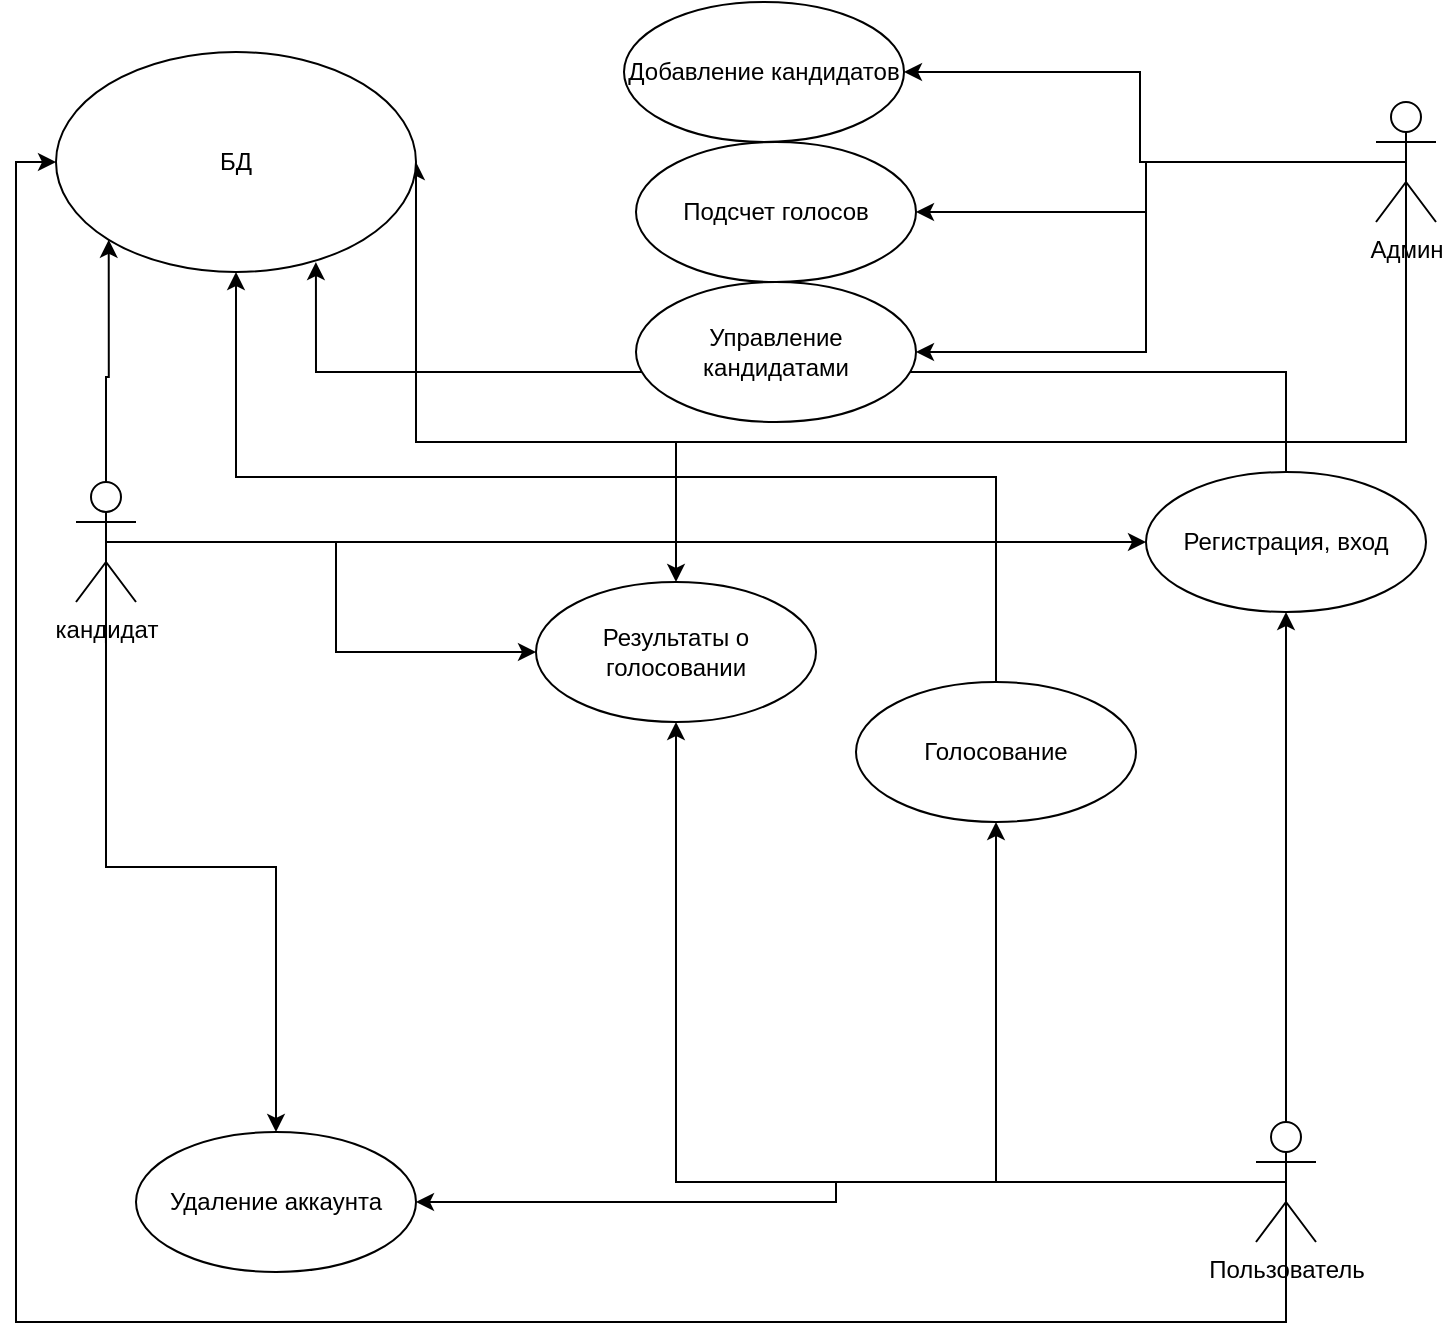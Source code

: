 <mxfile version="20.8.22" type="device"><diagram name="Страница 1" id="z6jX_Vixfe4Iii9QIiwR"><mxGraphModel dx="1434" dy="796" grid="1" gridSize="10" guides="1" tooltips="1" connect="1" arrows="1" fold="1" page="1" pageScale="1" pageWidth="827" pageHeight="1169" math="0" shadow="0"><root><mxCell id="0"/><mxCell id="1" parent="0"/><mxCell id="6N7cQ9IhSDvNyA4BJ_3D-23" style="edgeStyle=orthogonalEdgeStyle;rounded=0;orthogonalLoop=1;jettySize=auto;html=1;exitX=0.5;exitY=0.5;exitDx=0;exitDy=0;exitPerimeter=0;entryX=1;entryY=0.5;entryDx=0;entryDy=0;" edge="1" parent="1" source="6N7cQ9IhSDvNyA4BJ_3D-1" target="6N7cQ9IhSDvNyA4BJ_3D-10"><mxGeometry relative="1" as="geometry"/></mxCell><mxCell id="6N7cQ9IhSDvNyA4BJ_3D-24" style="edgeStyle=orthogonalEdgeStyle;rounded=0;orthogonalLoop=1;jettySize=auto;html=1;exitX=0.5;exitY=0.5;exitDx=0;exitDy=0;exitPerimeter=0;" edge="1" parent="1" source="6N7cQ9IhSDvNyA4BJ_3D-1" target="6N7cQ9IhSDvNyA4BJ_3D-13"><mxGeometry relative="1" as="geometry"/></mxCell><mxCell id="6N7cQ9IhSDvNyA4BJ_3D-26" style="edgeStyle=orthogonalEdgeStyle;rounded=0;orthogonalLoop=1;jettySize=auto;html=1;exitX=0.5;exitY=0.5;exitDx=0;exitDy=0;exitPerimeter=0;entryX=1;entryY=0.5;entryDx=0;entryDy=0;" edge="1" parent="1" source="6N7cQ9IhSDvNyA4BJ_3D-1" target="6N7cQ9IhSDvNyA4BJ_3D-25"><mxGeometry relative="1" as="geometry"/></mxCell><mxCell id="6N7cQ9IhSDvNyA4BJ_3D-27" style="edgeStyle=orthogonalEdgeStyle;rounded=0;orthogonalLoop=1;jettySize=auto;html=1;exitX=0.5;exitY=0.5;exitDx=0;exitDy=0;exitPerimeter=0;" edge="1" parent="1" source="6N7cQ9IhSDvNyA4BJ_3D-1" target="6N7cQ9IhSDvNyA4BJ_3D-14"><mxGeometry relative="1" as="geometry"><Array as="points"><mxPoint x="735" y="220"/><mxPoint x="370" y="220"/></Array></mxGeometry></mxCell><mxCell id="6N7cQ9IhSDvNyA4BJ_3D-32" style="edgeStyle=orthogonalEdgeStyle;rounded=0;orthogonalLoop=1;jettySize=auto;html=1;exitX=0.5;exitY=0.5;exitDx=0;exitDy=0;exitPerimeter=0;entryX=1;entryY=0.5;entryDx=0;entryDy=0;" edge="1" parent="1" source="6N7cQ9IhSDvNyA4BJ_3D-1" target="6N7cQ9IhSDvNyA4BJ_3D-31"><mxGeometry relative="1" as="geometry"><Array as="points"><mxPoint x="735" y="220"/><mxPoint x="240" y="220"/></Array></mxGeometry></mxCell><mxCell id="6N7cQ9IhSDvNyA4BJ_3D-1" value="Админ&lt;br&gt;" style="shape=umlActor;verticalLabelPosition=bottom;verticalAlign=top;html=1;" vertex="1" parent="1"><mxGeometry x="720" y="50" width="30" height="60" as="geometry"/></mxCell><mxCell id="6N7cQ9IhSDvNyA4BJ_3D-15" style="edgeStyle=orthogonalEdgeStyle;rounded=0;orthogonalLoop=1;jettySize=auto;html=1;exitX=0.5;exitY=0.5;exitDx=0;exitDy=0;exitPerimeter=0;" edge="1" parent="1" source="6N7cQ9IhSDvNyA4BJ_3D-2" target="6N7cQ9IhSDvNyA4BJ_3D-12"><mxGeometry relative="1" as="geometry"/></mxCell><mxCell id="6N7cQ9IhSDvNyA4BJ_3D-18" style="edgeStyle=orthogonalEdgeStyle;rounded=0;orthogonalLoop=1;jettySize=auto;html=1;exitX=0.5;exitY=0.5;exitDx=0;exitDy=0;exitPerimeter=0;entryX=0.5;entryY=1;entryDx=0;entryDy=0;" edge="1" parent="1" source="6N7cQ9IhSDvNyA4BJ_3D-2" target="6N7cQ9IhSDvNyA4BJ_3D-11"><mxGeometry relative="1" as="geometry"/></mxCell><mxCell id="6N7cQ9IhSDvNyA4BJ_3D-19" style="edgeStyle=orthogonalEdgeStyle;rounded=0;orthogonalLoop=1;jettySize=auto;html=1;exitX=0.5;exitY=0.5;exitDx=0;exitDy=0;exitPerimeter=0;entryX=0.5;entryY=1;entryDx=0;entryDy=0;" edge="1" parent="1" source="6N7cQ9IhSDvNyA4BJ_3D-2" target="6N7cQ9IhSDvNyA4BJ_3D-14"><mxGeometry relative="1" as="geometry"/></mxCell><mxCell id="6N7cQ9IhSDvNyA4BJ_3D-30" style="edgeStyle=orthogonalEdgeStyle;rounded=0;orthogonalLoop=1;jettySize=auto;html=1;exitX=0.5;exitY=0.5;exitDx=0;exitDy=0;exitPerimeter=0;" edge="1" parent="1" source="6N7cQ9IhSDvNyA4BJ_3D-2" target="6N7cQ9IhSDvNyA4BJ_3D-29"><mxGeometry relative="1" as="geometry"/></mxCell><mxCell id="6N7cQ9IhSDvNyA4BJ_3D-37" style="edgeStyle=orthogonalEdgeStyle;rounded=0;orthogonalLoop=1;jettySize=auto;html=1;exitX=0.5;exitY=0.5;exitDx=0;exitDy=0;exitPerimeter=0;entryX=0;entryY=0.5;entryDx=0;entryDy=0;" edge="1" parent="1" source="6N7cQ9IhSDvNyA4BJ_3D-2" target="6N7cQ9IhSDvNyA4BJ_3D-31"><mxGeometry relative="1" as="geometry"><Array as="points"><mxPoint x="675" y="660"/><mxPoint x="40" y="660"/><mxPoint x="40" y="80"/></Array></mxGeometry></mxCell><mxCell id="6N7cQ9IhSDvNyA4BJ_3D-2" value="Пользователь" style="shape=umlActor;verticalLabelPosition=bottom;verticalAlign=top;html=1;" vertex="1" parent="1"><mxGeometry x="660" y="560" width="30" height="60" as="geometry"/></mxCell><mxCell id="6N7cQ9IhSDvNyA4BJ_3D-20" style="edgeStyle=orthogonalEdgeStyle;rounded=0;orthogonalLoop=1;jettySize=auto;html=1;exitX=0.5;exitY=0.5;exitDx=0;exitDy=0;exitPerimeter=0;entryX=0;entryY=0.5;entryDx=0;entryDy=0;" edge="1" parent="1" source="6N7cQ9IhSDvNyA4BJ_3D-7" target="6N7cQ9IhSDvNyA4BJ_3D-11"><mxGeometry relative="1" as="geometry"/></mxCell><mxCell id="6N7cQ9IhSDvNyA4BJ_3D-22" style="edgeStyle=orthogonalEdgeStyle;rounded=0;orthogonalLoop=1;jettySize=auto;html=1;exitX=0.5;exitY=0.5;exitDx=0;exitDy=0;exitPerimeter=0;entryX=0;entryY=0.5;entryDx=0;entryDy=0;" edge="1" parent="1" source="6N7cQ9IhSDvNyA4BJ_3D-7" target="6N7cQ9IhSDvNyA4BJ_3D-14"><mxGeometry relative="1" as="geometry"/></mxCell><mxCell id="6N7cQ9IhSDvNyA4BJ_3D-28" style="edgeStyle=orthogonalEdgeStyle;rounded=0;orthogonalLoop=1;jettySize=auto;html=1;exitX=0.5;exitY=0.5;exitDx=0;exitDy=0;exitPerimeter=0;" edge="1" parent="1" source="6N7cQ9IhSDvNyA4BJ_3D-7" target="6N7cQ9IhSDvNyA4BJ_3D-29"><mxGeometry relative="1" as="geometry"><mxPoint x="170" y="600" as="targetPoint"/></mxGeometry></mxCell><mxCell id="6N7cQ9IhSDvNyA4BJ_3D-35" style="edgeStyle=orthogonalEdgeStyle;rounded=0;orthogonalLoop=1;jettySize=auto;html=1;exitX=0.5;exitY=0;exitDx=0;exitDy=0;exitPerimeter=0;entryX=0;entryY=1;entryDx=0;entryDy=0;" edge="1" parent="1" source="6N7cQ9IhSDvNyA4BJ_3D-7" target="6N7cQ9IhSDvNyA4BJ_3D-31"><mxGeometry relative="1" as="geometry"/></mxCell><mxCell id="6N7cQ9IhSDvNyA4BJ_3D-7" value="кандидат" style="shape=umlActor;verticalLabelPosition=bottom;verticalAlign=top;html=1;" vertex="1" parent="1"><mxGeometry x="70" y="240" width="30" height="60" as="geometry"/></mxCell><mxCell id="6N7cQ9IhSDvNyA4BJ_3D-10" value="Добавление кандидатов" style="ellipse;whiteSpace=wrap;html=1;" vertex="1" parent="1"><mxGeometry x="344" width="140" height="70" as="geometry"/></mxCell><mxCell id="6N7cQ9IhSDvNyA4BJ_3D-38" style="edgeStyle=orthogonalEdgeStyle;rounded=0;orthogonalLoop=1;jettySize=auto;html=1;exitX=0.5;exitY=0;exitDx=0;exitDy=0;entryX=0.722;entryY=0.955;entryDx=0;entryDy=0;entryPerimeter=0;" edge="1" parent="1" source="6N7cQ9IhSDvNyA4BJ_3D-11" target="6N7cQ9IhSDvNyA4BJ_3D-31"><mxGeometry relative="1" as="geometry"/></mxCell><mxCell id="6N7cQ9IhSDvNyA4BJ_3D-11" value="Регистрация, вход" style="ellipse;whiteSpace=wrap;html=1;" vertex="1" parent="1"><mxGeometry x="605" y="235" width="140" height="70" as="geometry"/></mxCell><mxCell id="6N7cQ9IhSDvNyA4BJ_3D-36" style="edgeStyle=orthogonalEdgeStyle;rounded=0;orthogonalLoop=1;jettySize=auto;html=1;exitX=0.5;exitY=0;exitDx=0;exitDy=0;entryX=0.5;entryY=1;entryDx=0;entryDy=0;" edge="1" parent="1" source="6N7cQ9IhSDvNyA4BJ_3D-12" target="6N7cQ9IhSDvNyA4BJ_3D-31"><mxGeometry relative="1" as="geometry"><mxPoint x="150" y="140" as="targetPoint"/></mxGeometry></mxCell><mxCell id="6N7cQ9IhSDvNyA4BJ_3D-12" value="Голосование" style="ellipse;whiteSpace=wrap;html=1;" vertex="1" parent="1"><mxGeometry x="460" y="340" width="140" height="70" as="geometry"/></mxCell><mxCell id="6N7cQ9IhSDvNyA4BJ_3D-13" value="Подсчет голосов" style="ellipse;whiteSpace=wrap;html=1;" vertex="1" parent="1"><mxGeometry x="350" y="70" width="140" height="70" as="geometry"/></mxCell><mxCell id="6N7cQ9IhSDvNyA4BJ_3D-14" value="Результаты о голосовании" style="ellipse;whiteSpace=wrap;html=1;" vertex="1" parent="1"><mxGeometry x="300" y="290" width="140" height="70" as="geometry"/></mxCell><mxCell id="6N7cQ9IhSDvNyA4BJ_3D-25" value="Управление кандидатами" style="ellipse;whiteSpace=wrap;html=1;" vertex="1" parent="1"><mxGeometry x="350" y="140" width="140" height="70" as="geometry"/></mxCell><mxCell id="6N7cQ9IhSDvNyA4BJ_3D-29" value="Удаление аккаунта" style="ellipse;whiteSpace=wrap;html=1;" vertex="1" parent="1"><mxGeometry x="100" y="565" width="140" height="70" as="geometry"/></mxCell><mxCell id="6N7cQ9IhSDvNyA4BJ_3D-31" value="БД" style="ellipse;whiteSpace=wrap;html=1;" vertex="1" parent="1"><mxGeometry x="60" y="25" width="180" height="110" as="geometry"/></mxCell></root></mxGraphModel></diagram></mxfile>